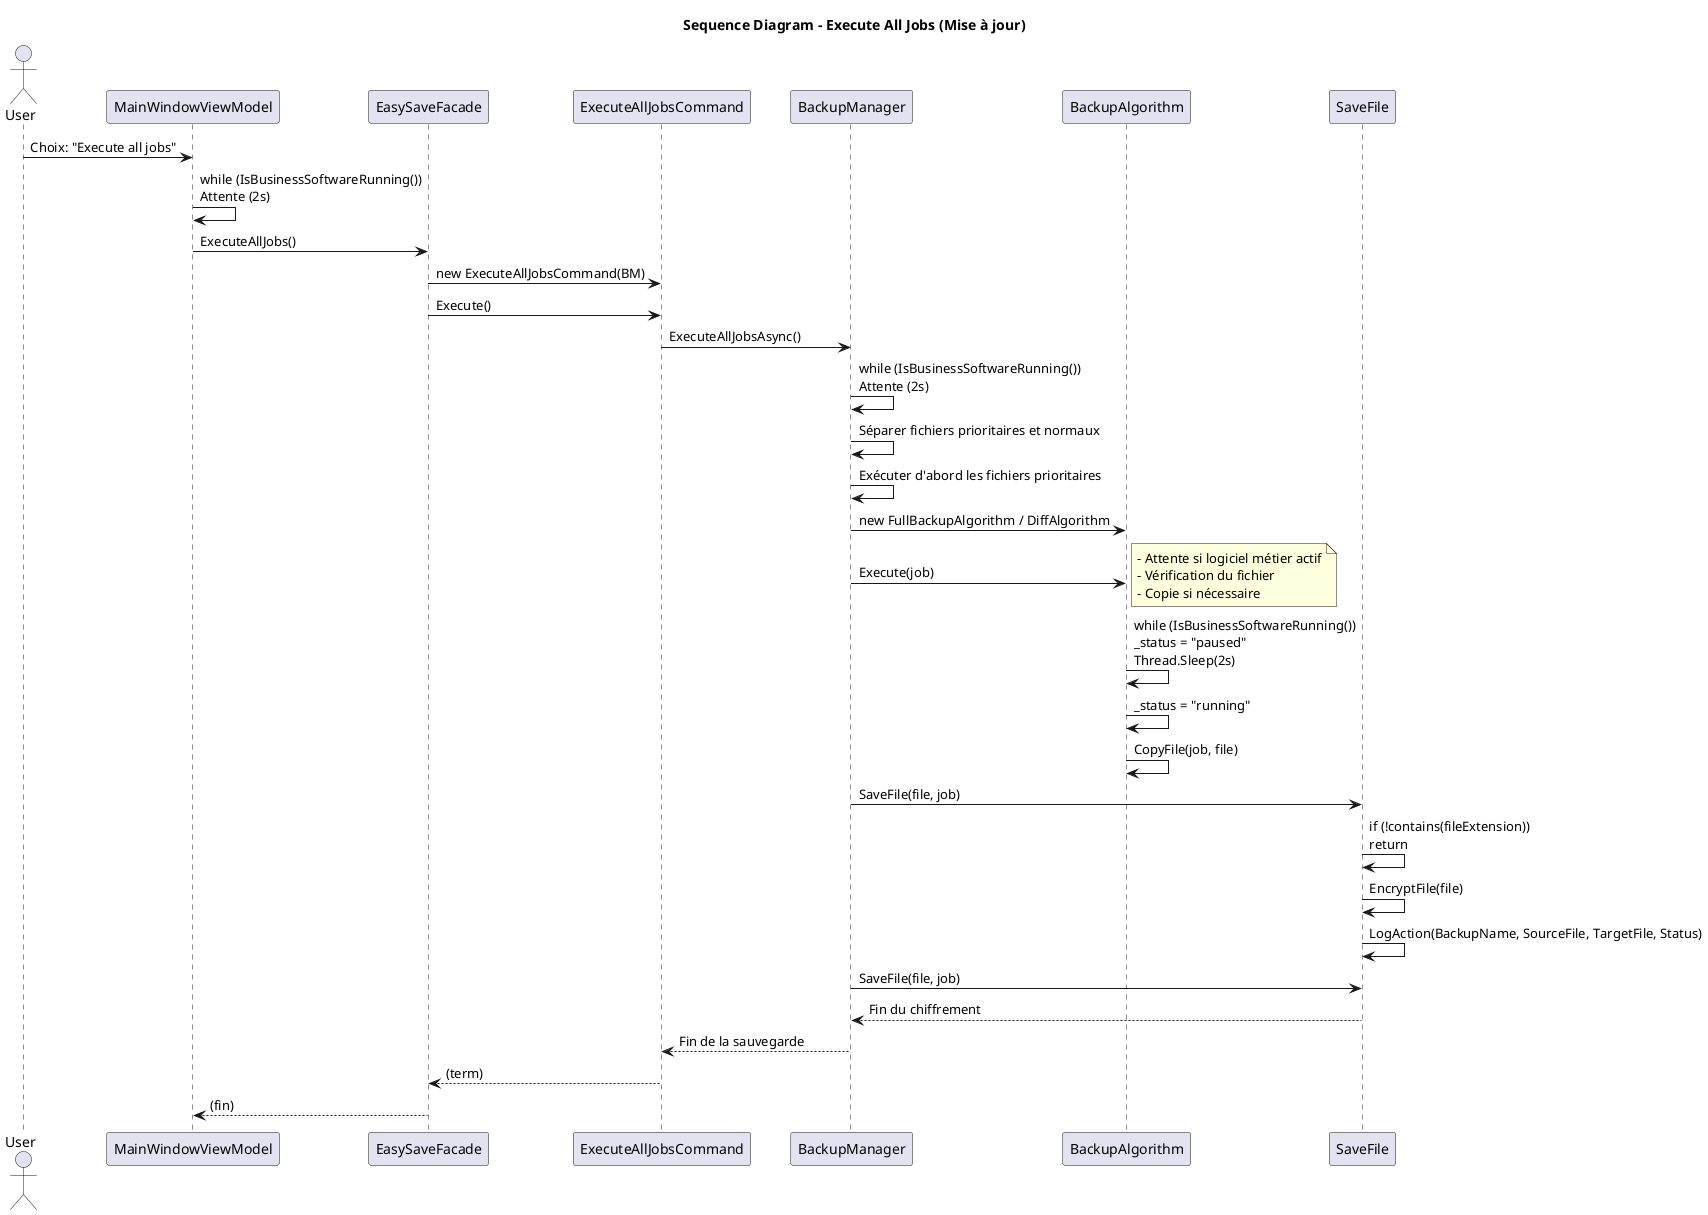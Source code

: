 @startuml
skinparam participantPadding 15
title Sequence Diagram – Execute All Jobs (Mise à jour)

actor User
participant "MainWindowViewModel" as ViewModel
participant "EasySaveFacade" as Facade
participant "ExecuteAllJobsCommand" as ExecCmd
participant "BackupManager" as BM
participant "BackupAlgorithm" as Algo
participant "SaveFile" as CryptoSoft

' 1) L'utilisateur choisit d'exécuter toutes les sauvegardes
User -> ViewModel: Choix: "Execute all jobs"

' 2) Attente si un logiciel métier est en cours d'exécution
ViewModel -> ViewModel: while (IsBusinessSoftwareRunning())\nAttente (2s)

' 3) Appel à EasySaveFacade
ViewModel -> Facade: ExecuteAllJobs()

' 4) La Façade crée la commande et l'exécute
Facade -> ExecCmd: new ExecuteAllJobsCommand(BM)
Facade -> ExecCmd: Execute()

' 5) Commande lance l'exécution asynchrone
ExecCmd -> BM: ExecuteAllJobsAsync()

' 6) Attente si un logiciel métier est en cours d'exécution
BM -> BM: while (IsBusinessSoftwareRunning())\nAttente (2s)

' 7) Vérification des fichiers prioritaires
BM -> BM: Séparer fichiers prioritaires et normaux
BM -> BM: Exécuter d'abord les fichiers prioritaires


' 8) Création et exécution de l'algorithme de sauvegarde
BM -> Algo: new FullBackupAlgorithm / DiffAlgorithm
BM -> Algo: Execute(job)

' 9) Parcours des fichiers et copie après vérification
note right
  - Attente si logiciel métier actif
  - Vérification du fichier
  - Copie si nécessaire
end note

Algo -> Algo: while (IsBusinessSoftwareRunning())\n_status = "paused"\nThread.Sleep(2s)
Algo -> Algo: _status = "running"
Algo -> Algo: CopyFile(job, file)

' 10) Chiffrement des fichiers prioritaires
BM -> CryptoSoft: SaveFile(file, job)

' 11) Vérification des extensions à chiffrer
CryptoSoft -> CryptoSoft: if (!contains(fileExtension))\nreturn
CryptoSoft -> CryptoSoft: EncryptFile(file)

' 12) Enregistrement des logs
CryptoSoft -> CryptoSoft: LogAction(BackupName, SourceFile, TargetFile, Status)

' 13) Exécution des fichiers non prioritaires après les prioritaires
BM -> CryptoSoft: SaveFile(file, job)

' 14) Retour en cascade après exécution complète
CryptoSoft --> BM: Fin du chiffrement
BM --> ExecCmd: Fin de la sauvegarde
ExecCmd --> Facade: (term)
Facade --> ViewModel: (fin)
@enduml
